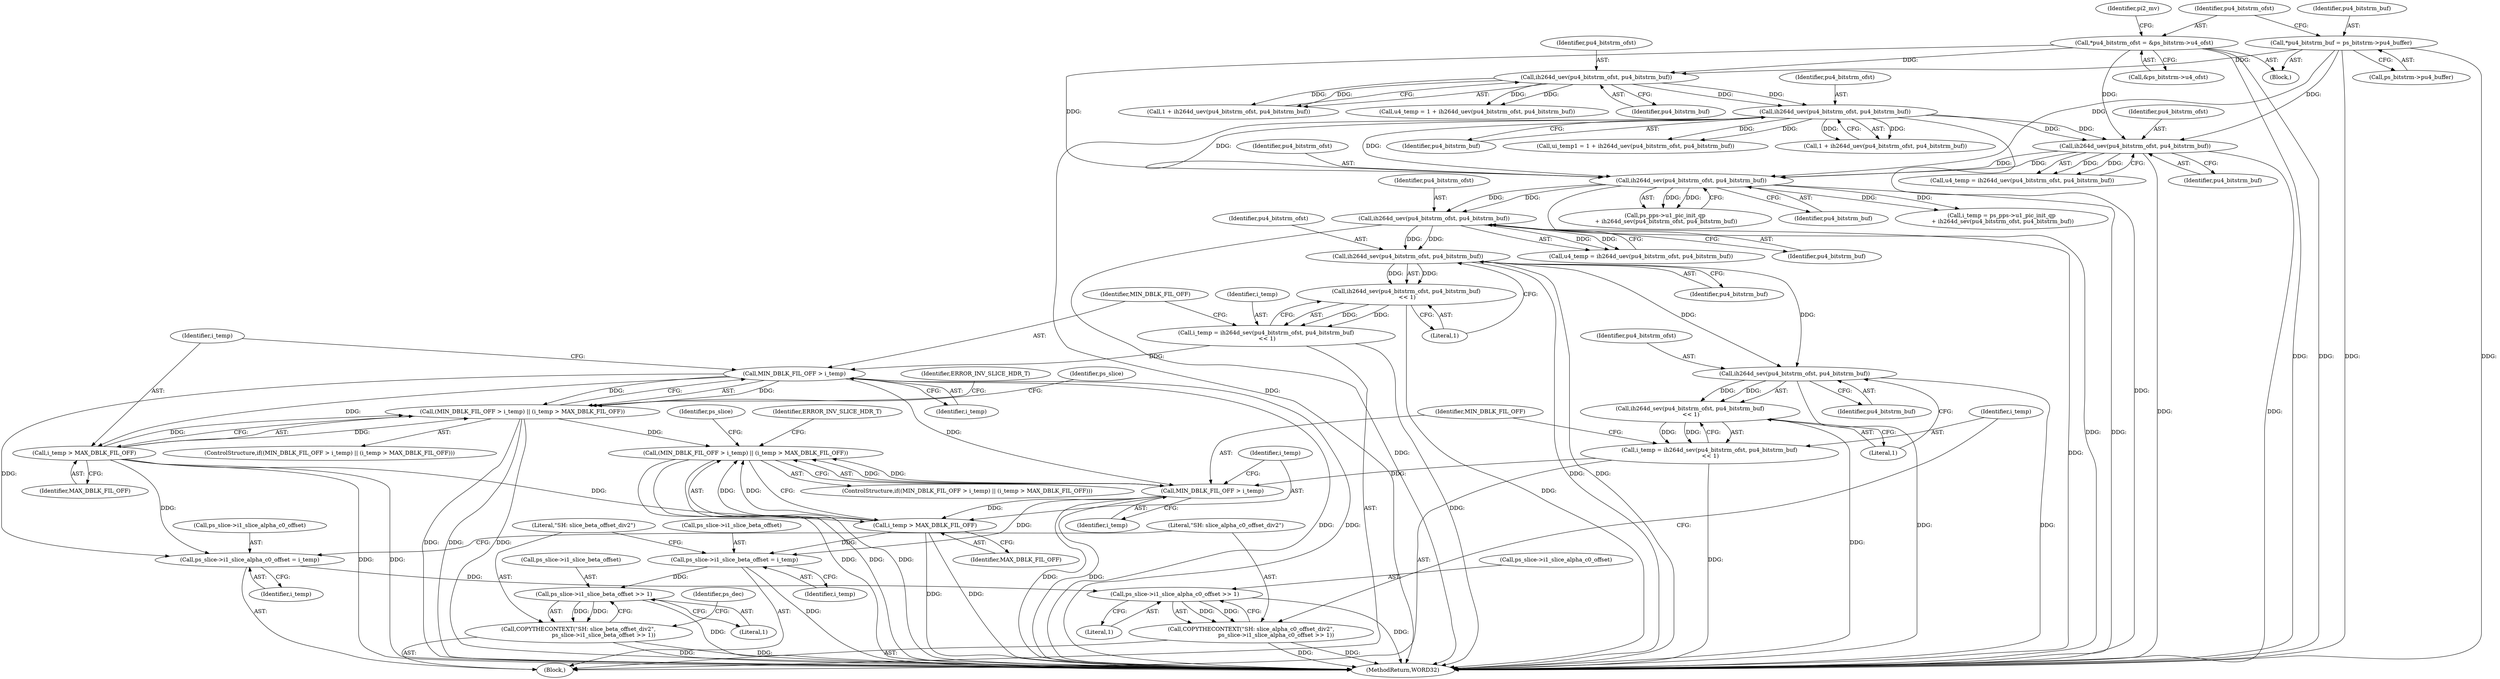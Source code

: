 digraph "0_Android_943323f1d9d3dd5c2634deb26cbe72343ca6b3db_0@pointer" {
"1001031" [label="(Call,ih264d_sev(pu4_bitstrm_ofst, pu4_bitstrm_buf))"];
"1001005" [label="(Call,ih264d_uev(pu4_bitstrm_ofst, pu4_bitstrm_buf))"];
"1000966" [label="(Call,ih264d_sev(pu4_bitstrm_ofst, pu4_bitstrm_buf))"];
"1000145" [label="(Call,*pu4_bitstrm_ofst = &ps_bitstrm->u4_ofst)"];
"1000268" [label="(Call,ih264d_uev(pu4_bitstrm_ofst, pu4_bitstrm_buf))"];
"1000256" [label="(Call,ih264d_uev(pu4_bitstrm_ofst, pu4_bitstrm_buf))"];
"1000139" [label="(Call,*pu4_bitstrm_buf = ps_bitstrm->pu4_buffer)"];
"1000940" [label="(Call,ih264d_uev(pu4_bitstrm_ofst, pu4_bitstrm_buf))"];
"1001030" [label="(Call,ih264d_sev(pu4_bitstrm_ofst, pu4_bitstrm_buf)\n << 1)"];
"1001028" [label="(Call,i_temp = ih264d_sev(pu4_bitstrm_ofst, pu4_bitstrm_buf)\n << 1)"];
"1001037" [label="(Call,MIN_DBLK_FIL_OFF > i_temp)"];
"1001036" [label="(Call,(MIN_DBLK_FIL_OFF > i_temp) || (i_temp > MAX_DBLK_FIL_OFF))"];
"1001066" [label="(Call,(MIN_DBLK_FIL_OFF > i_temp) || (i_temp > MAX_DBLK_FIL_OFF))"];
"1001040" [label="(Call,i_temp > MAX_DBLK_FIL_OFF)"];
"1001046" [label="(Call,ps_slice->i1_slice_alpha_c0_offset = i_temp)"];
"1001053" [label="(Call,ps_slice->i1_slice_alpha_c0_offset >> 1)"];
"1001051" [label="(Call,COPYTHECONTEXT(\"SH: slice_alpha_c0_offset_div2\",\n                            ps_slice->i1_slice_alpha_c0_offset >> 1))"];
"1001070" [label="(Call,i_temp > MAX_DBLK_FIL_OFF)"];
"1001076" [label="(Call,ps_slice->i1_slice_beta_offset = i_temp)"];
"1001083" [label="(Call,ps_slice->i1_slice_beta_offset >> 1)"];
"1001081" [label="(Call,COPYTHECONTEXT(\"SH: slice_beta_offset_div2\",\n                            ps_slice->i1_slice_beta_offset >> 1))"];
"1001067" [label="(Call,MIN_DBLK_FIL_OFF > i_temp)"];
"1001061" [label="(Call,ih264d_sev(pu4_bitstrm_ofst, pu4_bitstrm_buf))"];
"1001060" [label="(Call,ih264d_sev(pu4_bitstrm_ofst, pu4_bitstrm_buf)\n << 1)"];
"1001058" [label="(Call,i_temp = ih264d_sev(pu4_bitstrm_ofst, pu4_bitstrm_buf)\n << 1)"];
"1001041" [label="(Identifier,i_temp)"];
"1001030" [label="(Call,ih264d_sev(pu4_bitstrm_ofst, pu4_bitstrm_buf)\n << 1)"];
"1000268" [label="(Call,ih264d_uev(pu4_bitstrm_ofst, pu4_bitstrm_buf))"];
"1001005" [label="(Call,ih264d_uev(pu4_bitstrm_ofst, pu4_bitstrm_buf))"];
"1001003" [label="(Call,u4_temp = ih264d_uev(pu4_bitstrm_ofst, pu4_bitstrm_buf))"];
"1000269" [label="(Identifier,pu4_bitstrm_ofst)"];
"1000942" [label="(Identifier,pu4_bitstrm_buf)"];
"1001047" [label="(Call,ps_slice->i1_slice_alpha_c0_offset)"];
"1001080" [label="(Identifier,i_temp)"];
"1001045" [label="(Identifier,ERROR_INV_SLICE_HDR_T)"];
"1001034" [label="(Literal,1)"];
"1000254" [label="(Call,1 + ih264d_uev(pu4_bitstrm_ofst, pu4_bitstrm_buf))"];
"1000941" [label="(Identifier,pu4_bitstrm_ofst)"];
"1001060" [label="(Call,ih264d_sev(pu4_bitstrm_ofst, pu4_bitstrm_buf)\n << 1)"];
"1001028" [label="(Call,i_temp = ih264d_sev(pu4_bitstrm_ofst, pu4_bitstrm_buf)\n << 1)"];
"1000938" [label="(Call,u4_temp = ih264d_uev(pu4_bitstrm_ofst, pu4_bitstrm_buf))"];
"1000966" [label="(Call,ih264d_sev(pu4_bitstrm_ofst, pu4_bitstrm_buf))"];
"1001051" [label="(Call,COPYTHECONTEXT(\"SH: slice_alpha_c0_offset_div2\",\n                            ps_slice->i1_slice_alpha_c0_offset >> 1))"];
"1001068" [label="(Identifier,MIN_DBLK_FIL_OFF)"];
"1000256" [label="(Call,ih264d_uev(pu4_bitstrm_ofst, pu4_bitstrm_buf))"];
"1001040" [label="(Call,i_temp > MAX_DBLK_FIL_OFF)"];
"1000962" [label="(Call,ps_pps->u1_pic_init_qp\n + ih264d_sev(pu4_bitstrm_ofst, pu4_bitstrm_buf))"];
"1001027" [label="(Block,)"];
"1000940" [label="(Call,ih264d_uev(pu4_bitstrm_ofst, pu4_bitstrm_buf))"];
"1000139" [label="(Call,*pu4_bitstrm_buf = ps_bitstrm->pu4_buffer)"];
"1001083" [label="(Call,ps_slice->i1_slice_beta_offset >> 1)"];
"1001054" [label="(Call,ps_slice->i1_slice_alpha_c0_offset)"];
"1001064" [label="(Literal,1)"];
"1000270" [label="(Identifier,pu4_bitstrm_buf)"];
"1000159" [label="(Identifier,pi2_mv)"];
"1001070" [label="(Call,i_temp > MAX_DBLK_FIL_OFF)"];
"1001084" [label="(Call,ps_slice->i1_slice_beta_offset)"];
"1000140" [label="(Identifier,pu4_bitstrm_buf)"];
"1001062" [label="(Identifier,pu4_bitstrm_ofst)"];
"1000967" [label="(Identifier,pu4_bitstrm_ofst)"];
"1000257" [label="(Identifier,pu4_bitstrm_ofst)"];
"1001061" [label="(Call,ih264d_sev(pu4_bitstrm_ofst, pu4_bitstrm_buf))"];
"1000145" [label="(Call,*pu4_bitstrm_ofst = &ps_bitstrm->u4_ofst)"];
"1000968" [label="(Identifier,pu4_bitstrm_buf)"];
"1000252" [label="(Call,u4_temp = 1 + ih264d_uev(pu4_bitstrm_ofst, pu4_bitstrm_buf))"];
"1001224" [label="(MethodReturn,WORD32)"];
"1001029" [label="(Identifier,i_temp)"];
"1001035" [label="(ControlStructure,if((MIN_DBLK_FIL_OFF > i_temp) || (i_temp > MAX_DBLK_FIL_OFF)))"];
"1001048" [label="(Identifier,ps_slice)"];
"1001063" [label="(Identifier,pu4_bitstrm_buf)"];
"1001067" [label="(Call,MIN_DBLK_FIL_OFF > i_temp)"];
"1001052" [label="(Literal,\"SH: slice_alpha_c0_offset_div2\")"];
"1001075" [label="(Identifier,ERROR_INV_SLICE_HDR_T)"];
"1001119" [label="(Identifier,ps_dec)"];
"1001087" [label="(Literal,1)"];
"1001082" [label="(Literal,\"SH: slice_beta_offset_div2\")"];
"1001031" [label="(Call,ih264d_sev(pu4_bitstrm_ofst, pu4_bitstrm_buf))"];
"1001053" [label="(Call,ps_slice->i1_slice_alpha_c0_offset >> 1)"];
"1001058" [label="(Call,i_temp = ih264d_sev(pu4_bitstrm_ofst, pu4_bitstrm_buf)\n << 1)"];
"1001072" [label="(Identifier,MAX_DBLK_FIL_OFF)"];
"1001077" [label="(Call,ps_slice->i1_slice_beta_offset)"];
"1001007" [label="(Identifier,pu4_bitstrm_buf)"];
"1000264" [label="(Call,ui_temp1 = 1 + ih264d_uev(pu4_bitstrm_ofst, pu4_bitstrm_buf))"];
"1000258" [label="(Identifier,pu4_bitstrm_buf)"];
"1001039" [label="(Identifier,i_temp)"];
"1000118" [label="(Block,)"];
"1001037" [label="(Call,MIN_DBLK_FIL_OFF > i_temp)"];
"1000146" [label="(Identifier,pu4_bitstrm_ofst)"];
"1001006" [label="(Identifier,pu4_bitstrm_ofst)"];
"1001032" [label="(Identifier,pu4_bitstrm_ofst)"];
"1000141" [label="(Call,ps_bitstrm->pu4_buffer)"];
"1001066" [label="(Call,(MIN_DBLK_FIL_OFF > i_temp) || (i_temp > MAX_DBLK_FIL_OFF))"];
"1001050" [label="(Identifier,i_temp)"];
"1001081" [label="(Call,COPYTHECONTEXT(\"SH: slice_beta_offset_div2\",\n                            ps_slice->i1_slice_beta_offset >> 1))"];
"1001038" [label="(Identifier,MIN_DBLK_FIL_OFF)"];
"1001076" [label="(Call,ps_slice->i1_slice_beta_offset = i_temp)"];
"1001046" [label="(Call,ps_slice->i1_slice_alpha_c0_offset = i_temp)"];
"1001057" [label="(Literal,1)"];
"1000266" [label="(Call,1 + ih264d_uev(pu4_bitstrm_ofst, pu4_bitstrm_buf))"];
"1001069" [label="(Identifier,i_temp)"];
"1001065" [label="(ControlStructure,if((MIN_DBLK_FIL_OFF > i_temp) || (i_temp > MAX_DBLK_FIL_OFF)))"];
"1000147" [label="(Call,&ps_bitstrm->u4_ofst)"];
"1001036" [label="(Call,(MIN_DBLK_FIL_OFF > i_temp) || (i_temp > MAX_DBLK_FIL_OFF))"];
"1001042" [label="(Identifier,MAX_DBLK_FIL_OFF)"];
"1001033" [label="(Identifier,pu4_bitstrm_buf)"];
"1001078" [label="(Identifier,ps_slice)"];
"1000960" [label="(Call,i_temp = ps_pps->u1_pic_init_qp\n + ih264d_sev(pu4_bitstrm_ofst, pu4_bitstrm_buf))"];
"1001071" [label="(Identifier,i_temp)"];
"1001059" [label="(Identifier,i_temp)"];
"1001031" -> "1001030"  [label="AST: "];
"1001031" -> "1001033"  [label="CFG: "];
"1001032" -> "1001031"  [label="AST: "];
"1001033" -> "1001031"  [label="AST: "];
"1001034" -> "1001031"  [label="CFG: "];
"1001031" -> "1001224"  [label="DDG: "];
"1001031" -> "1001224"  [label="DDG: "];
"1001031" -> "1001030"  [label="DDG: "];
"1001031" -> "1001030"  [label="DDG: "];
"1001005" -> "1001031"  [label="DDG: "];
"1001005" -> "1001031"  [label="DDG: "];
"1001031" -> "1001061"  [label="DDG: "];
"1001031" -> "1001061"  [label="DDG: "];
"1001005" -> "1001003"  [label="AST: "];
"1001005" -> "1001007"  [label="CFG: "];
"1001006" -> "1001005"  [label="AST: "];
"1001007" -> "1001005"  [label="AST: "];
"1001003" -> "1001005"  [label="CFG: "];
"1001005" -> "1001224"  [label="DDG: "];
"1001005" -> "1001224"  [label="DDG: "];
"1001005" -> "1001003"  [label="DDG: "];
"1001005" -> "1001003"  [label="DDG: "];
"1000966" -> "1001005"  [label="DDG: "];
"1000966" -> "1001005"  [label="DDG: "];
"1000966" -> "1000962"  [label="AST: "];
"1000966" -> "1000968"  [label="CFG: "];
"1000967" -> "1000966"  [label="AST: "];
"1000968" -> "1000966"  [label="AST: "];
"1000962" -> "1000966"  [label="CFG: "];
"1000966" -> "1001224"  [label="DDG: "];
"1000966" -> "1001224"  [label="DDG: "];
"1000966" -> "1000960"  [label="DDG: "];
"1000966" -> "1000960"  [label="DDG: "];
"1000966" -> "1000962"  [label="DDG: "];
"1000966" -> "1000962"  [label="DDG: "];
"1000145" -> "1000966"  [label="DDG: "];
"1000268" -> "1000966"  [label="DDG: "];
"1000268" -> "1000966"  [label="DDG: "];
"1000940" -> "1000966"  [label="DDG: "];
"1000940" -> "1000966"  [label="DDG: "];
"1000139" -> "1000966"  [label="DDG: "];
"1000145" -> "1000118"  [label="AST: "];
"1000145" -> "1000147"  [label="CFG: "];
"1000146" -> "1000145"  [label="AST: "];
"1000147" -> "1000145"  [label="AST: "];
"1000159" -> "1000145"  [label="CFG: "];
"1000145" -> "1001224"  [label="DDG: "];
"1000145" -> "1001224"  [label="DDG: "];
"1000145" -> "1000256"  [label="DDG: "];
"1000145" -> "1000940"  [label="DDG: "];
"1000268" -> "1000266"  [label="AST: "];
"1000268" -> "1000270"  [label="CFG: "];
"1000269" -> "1000268"  [label="AST: "];
"1000270" -> "1000268"  [label="AST: "];
"1000266" -> "1000268"  [label="CFG: "];
"1000268" -> "1001224"  [label="DDG: "];
"1000268" -> "1001224"  [label="DDG: "];
"1000268" -> "1000264"  [label="DDG: "];
"1000268" -> "1000264"  [label="DDG: "];
"1000268" -> "1000266"  [label="DDG: "];
"1000268" -> "1000266"  [label="DDG: "];
"1000256" -> "1000268"  [label="DDG: "];
"1000256" -> "1000268"  [label="DDG: "];
"1000268" -> "1000940"  [label="DDG: "];
"1000268" -> "1000940"  [label="DDG: "];
"1000256" -> "1000254"  [label="AST: "];
"1000256" -> "1000258"  [label="CFG: "];
"1000257" -> "1000256"  [label="AST: "];
"1000258" -> "1000256"  [label="AST: "];
"1000254" -> "1000256"  [label="CFG: "];
"1000256" -> "1000252"  [label="DDG: "];
"1000256" -> "1000252"  [label="DDG: "];
"1000256" -> "1000254"  [label="DDG: "];
"1000256" -> "1000254"  [label="DDG: "];
"1000139" -> "1000256"  [label="DDG: "];
"1000139" -> "1000118"  [label="AST: "];
"1000139" -> "1000141"  [label="CFG: "];
"1000140" -> "1000139"  [label="AST: "];
"1000141" -> "1000139"  [label="AST: "];
"1000146" -> "1000139"  [label="CFG: "];
"1000139" -> "1001224"  [label="DDG: "];
"1000139" -> "1001224"  [label="DDG: "];
"1000139" -> "1000940"  [label="DDG: "];
"1000940" -> "1000938"  [label="AST: "];
"1000940" -> "1000942"  [label="CFG: "];
"1000941" -> "1000940"  [label="AST: "];
"1000942" -> "1000940"  [label="AST: "];
"1000938" -> "1000940"  [label="CFG: "];
"1000940" -> "1001224"  [label="DDG: "];
"1000940" -> "1001224"  [label="DDG: "];
"1000940" -> "1000938"  [label="DDG: "];
"1000940" -> "1000938"  [label="DDG: "];
"1001030" -> "1001028"  [label="AST: "];
"1001030" -> "1001034"  [label="CFG: "];
"1001034" -> "1001030"  [label="AST: "];
"1001028" -> "1001030"  [label="CFG: "];
"1001030" -> "1001224"  [label="DDG: "];
"1001030" -> "1001028"  [label="DDG: "];
"1001030" -> "1001028"  [label="DDG: "];
"1001028" -> "1001027"  [label="AST: "];
"1001029" -> "1001028"  [label="AST: "];
"1001038" -> "1001028"  [label="CFG: "];
"1001028" -> "1001224"  [label="DDG: "];
"1001028" -> "1001037"  [label="DDG: "];
"1001037" -> "1001036"  [label="AST: "];
"1001037" -> "1001039"  [label="CFG: "];
"1001038" -> "1001037"  [label="AST: "];
"1001039" -> "1001037"  [label="AST: "];
"1001041" -> "1001037"  [label="CFG: "];
"1001036" -> "1001037"  [label="CFG: "];
"1001037" -> "1001224"  [label="DDG: "];
"1001037" -> "1001224"  [label="DDG: "];
"1001037" -> "1001036"  [label="DDG: "];
"1001037" -> "1001036"  [label="DDG: "];
"1001037" -> "1001040"  [label="DDG: "];
"1001037" -> "1001046"  [label="DDG: "];
"1001037" -> "1001067"  [label="DDG: "];
"1001036" -> "1001035"  [label="AST: "];
"1001036" -> "1001040"  [label="CFG: "];
"1001040" -> "1001036"  [label="AST: "];
"1001045" -> "1001036"  [label="CFG: "];
"1001048" -> "1001036"  [label="CFG: "];
"1001036" -> "1001224"  [label="DDG: "];
"1001036" -> "1001224"  [label="DDG: "];
"1001036" -> "1001224"  [label="DDG: "];
"1001040" -> "1001036"  [label="DDG: "];
"1001040" -> "1001036"  [label="DDG: "];
"1001036" -> "1001066"  [label="DDG: "];
"1001066" -> "1001065"  [label="AST: "];
"1001066" -> "1001067"  [label="CFG: "];
"1001066" -> "1001070"  [label="CFG: "];
"1001067" -> "1001066"  [label="AST: "];
"1001070" -> "1001066"  [label="AST: "];
"1001075" -> "1001066"  [label="CFG: "];
"1001078" -> "1001066"  [label="CFG: "];
"1001066" -> "1001224"  [label="DDG: "];
"1001066" -> "1001224"  [label="DDG: "];
"1001066" -> "1001224"  [label="DDG: "];
"1001067" -> "1001066"  [label="DDG: "];
"1001067" -> "1001066"  [label="DDG: "];
"1001070" -> "1001066"  [label="DDG: "];
"1001070" -> "1001066"  [label="DDG: "];
"1001040" -> "1001042"  [label="CFG: "];
"1001041" -> "1001040"  [label="AST: "];
"1001042" -> "1001040"  [label="AST: "];
"1001040" -> "1001224"  [label="DDG: "];
"1001040" -> "1001224"  [label="DDG: "];
"1001040" -> "1001046"  [label="DDG: "];
"1001040" -> "1001070"  [label="DDG: "];
"1001046" -> "1001027"  [label="AST: "];
"1001046" -> "1001050"  [label="CFG: "];
"1001047" -> "1001046"  [label="AST: "];
"1001050" -> "1001046"  [label="AST: "];
"1001052" -> "1001046"  [label="CFG: "];
"1001046" -> "1001053"  [label="DDG: "];
"1001053" -> "1001051"  [label="AST: "];
"1001053" -> "1001057"  [label="CFG: "];
"1001054" -> "1001053"  [label="AST: "];
"1001057" -> "1001053"  [label="AST: "];
"1001051" -> "1001053"  [label="CFG: "];
"1001053" -> "1001224"  [label="DDG: "];
"1001053" -> "1001051"  [label="DDG: "];
"1001053" -> "1001051"  [label="DDG: "];
"1001051" -> "1001027"  [label="AST: "];
"1001052" -> "1001051"  [label="AST: "];
"1001059" -> "1001051"  [label="CFG: "];
"1001051" -> "1001224"  [label="DDG: "];
"1001051" -> "1001224"  [label="DDG: "];
"1001070" -> "1001072"  [label="CFG: "];
"1001071" -> "1001070"  [label="AST: "];
"1001072" -> "1001070"  [label="AST: "];
"1001070" -> "1001224"  [label="DDG: "];
"1001070" -> "1001224"  [label="DDG: "];
"1001067" -> "1001070"  [label="DDG: "];
"1001070" -> "1001076"  [label="DDG: "];
"1001076" -> "1001027"  [label="AST: "];
"1001076" -> "1001080"  [label="CFG: "];
"1001077" -> "1001076"  [label="AST: "];
"1001080" -> "1001076"  [label="AST: "];
"1001082" -> "1001076"  [label="CFG: "];
"1001076" -> "1001224"  [label="DDG: "];
"1001067" -> "1001076"  [label="DDG: "];
"1001076" -> "1001083"  [label="DDG: "];
"1001083" -> "1001081"  [label="AST: "];
"1001083" -> "1001087"  [label="CFG: "];
"1001084" -> "1001083"  [label="AST: "];
"1001087" -> "1001083"  [label="AST: "];
"1001081" -> "1001083"  [label="CFG: "];
"1001083" -> "1001224"  [label="DDG: "];
"1001083" -> "1001081"  [label="DDG: "];
"1001083" -> "1001081"  [label="DDG: "];
"1001081" -> "1001027"  [label="AST: "];
"1001082" -> "1001081"  [label="AST: "];
"1001119" -> "1001081"  [label="CFG: "];
"1001081" -> "1001224"  [label="DDG: "];
"1001081" -> "1001224"  [label="DDG: "];
"1001067" -> "1001069"  [label="CFG: "];
"1001068" -> "1001067"  [label="AST: "];
"1001069" -> "1001067"  [label="AST: "];
"1001071" -> "1001067"  [label="CFG: "];
"1001067" -> "1001224"  [label="DDG: "];
"1001067" -> "1001224"  [label="DDG: "];
"1001058" -> "1001067"  [label="DDG: "];
"1001061" -> "1001060"  [label="AST: "];
"1001061" -> "1001063"  [label="CFG: "];
"1001062" -> "1001061"  [label="AST: "];
"1001063" -> "1001061"  [label="AST: "];
"1001064" -> "1001061"  [label="CFG: "];
"1001061" -> "1001224"  [label="DDG: "];
"1001061" -> "1001224"  [label="DDG: "];
"1001061" -> "1001060"  [label="DDG: "];
"1001061" -> "1001060"  [label="DDG: "];
"1001060" -> "1001058"  [label="AST: "];
"1001060" -> "1001064"  [label="CFG: "];
"1001064" -> "1001060"  [label="AST: "];
"1001058" -> "1001060"  [label="CFG: "];
"1001060" -> "1001224"  [label="DDG: "];
"1001060" -> "1001058"  [label="DDG: "];
"1001060" -> "1001058"  [label="DDG: "];
"1001058" -> "1001027"  [label="AST: "];
"1001059" -> "1001058"  [label="AST: "];
"1001068" -> "1001058"  [label="CFG: "];
"1001058" -> "1001224"  [label="DDG: "];
}

